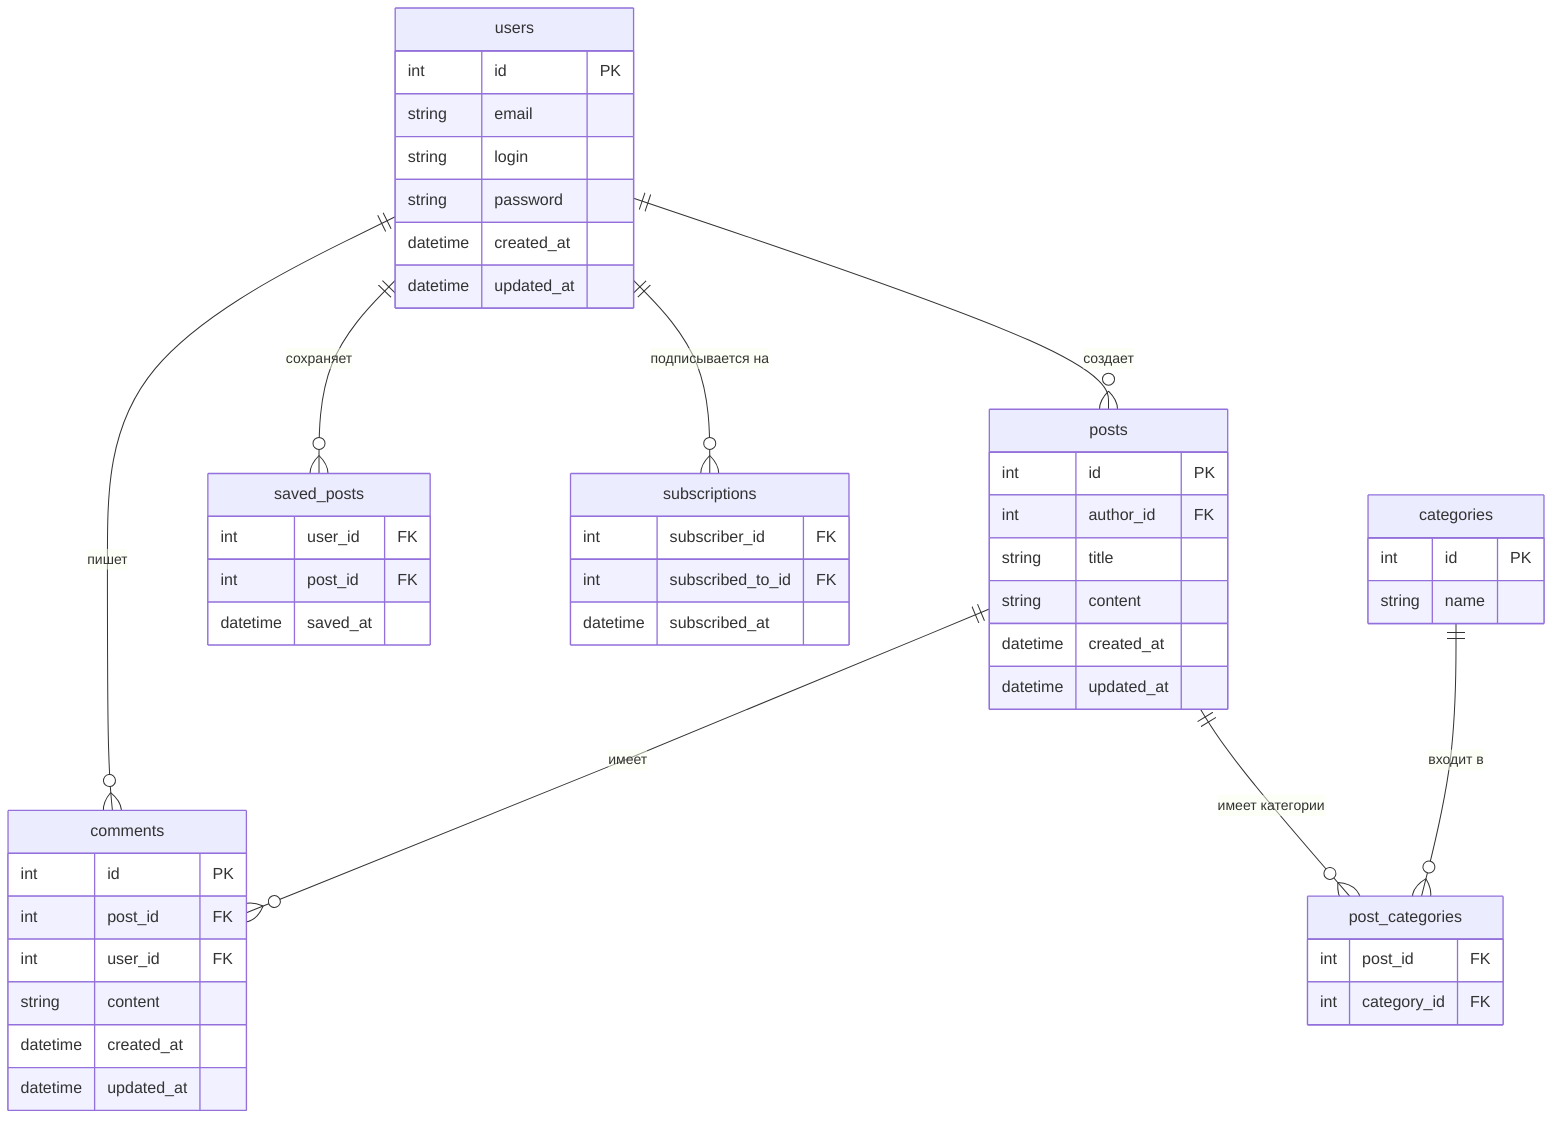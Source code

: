 erDiagram
    users ||--o{ posts : "создает"
    users ||--o{ comments : "пишет"
    users ||--o{ saved_posts : "сохраняет"
    users ||--o{ subscriptions : "подписывается на"
    posts ||--o{ comments : "имеет"
    posts ||--o{ post_categories : "имеет категории"
    categories ||--o{ post_categories : "входит в"

    users {
        int id PK
        string email
        string login
        string password
        datetime created_at
        datetime updated_at
    }

    posts {
        int id PK
        int author_id FK
        string title
        string content
        datetime created_at
        datetime updated_at
    }

    categories {
        int id PK
        string name
    }

    post_categories {
        int post_id FK
        int category_id FK
    }

    saved_posts {
        int user_id FK
        int post_id FK
        datetime saved_at
    }

    comments {
        int id PK
        int post_id FK
        int user_id FK
        string content
        datetime created_at
        datetime updated_at
    }

    subscriptions {
        int subscriber_id FK
        int subscribed_to_id FK
        datetime subscribed_at
    }
